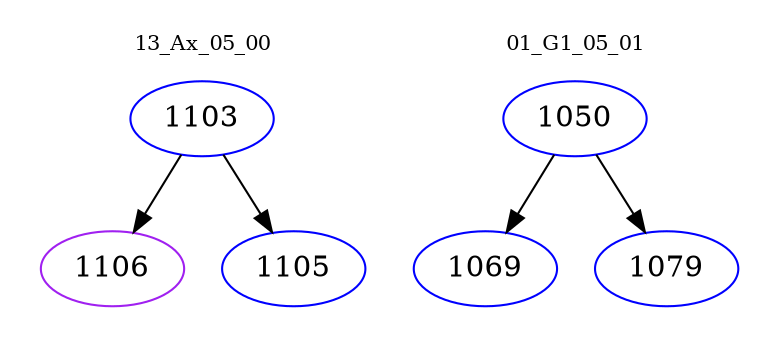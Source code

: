 digraph{
subgraph cluster_0 {
color = white
label = "13_Ax_05_00";
fontsize=10;
T0_1103 [label="1103", color="blue"]
T0_1103 -> T0_1106 [color="black"]
T0_1106 [label="1106", color="purple"]
T0_1103 -> T0_1105 [color="black"]
T0_1105 [label="1105", color="blue"]
}
subgraph cluster_1 {
color = white
label = "01_G1_05_01";
fontsize=10;
T1_1050 [label="1050", color="blue"]
T1_1050 -> T1_1069 [color="black"]
T1_1069 [label="1069", color="blue"]
T1_1050 -> T1_1079 [color="black"]
T1_1079 [label="1079", color="blue"]
}
}
